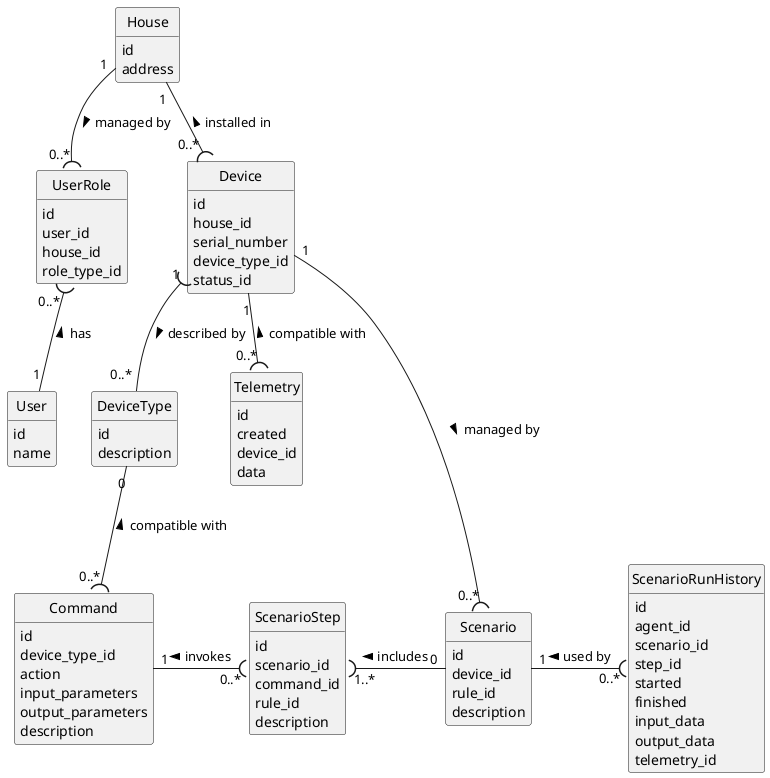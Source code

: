 @startuml
hide empty members
hide circle

class User {
    id
    name
}

class UserRole {
    id
    user_id
    house_id
    role_type_id
}

class House {
    id
    address
}

class Device {
    id
    house_id
    serial_number
    device_type_id
    status_id
}

class DeviceType {
    id
    description
}

class Command {
    id
    device_type_id
    action
    input_parameters
    output_parameters
    description
}

class Telemetry {
    id
    created
    device_id
    data
}

class Scenario {
    id
    device_id
    rule_id
    description
}

class ScenarioStep {
    id
    scenario_id
    command_id
    rule_id
    description
}

class ScenarioRunHistory {
    id
    agent_id
    scenario_id
    step_id
    started
    finished
    input_data
    output_data
    telemetry_id
}

User "1" -u-( "0..* " UserRole : has >
UserRole " 0..*" )-u- "1" House : managed by <

House "1 " --( "0..* " Device : installed in <
Device "1" )-- "0..* " DeviceType : described by >
Device "1" --( "0..*" Telemetry : compatible with <
Device "1" -d-( "0..*" Scenario : managed by >

DeviceType "0" --( "0..*" Command : compatible with <

'Device <.. Scenario
'Scenario ..> TelemetryData
Command "1" -( "0..*" ScenarioStep : invokes <
Scenario "0" -l-( "1..*" ScenarioStep : includes >
Scenario "1" -r-( "0..*" ScenarioRunHistory : used by <

@enduml